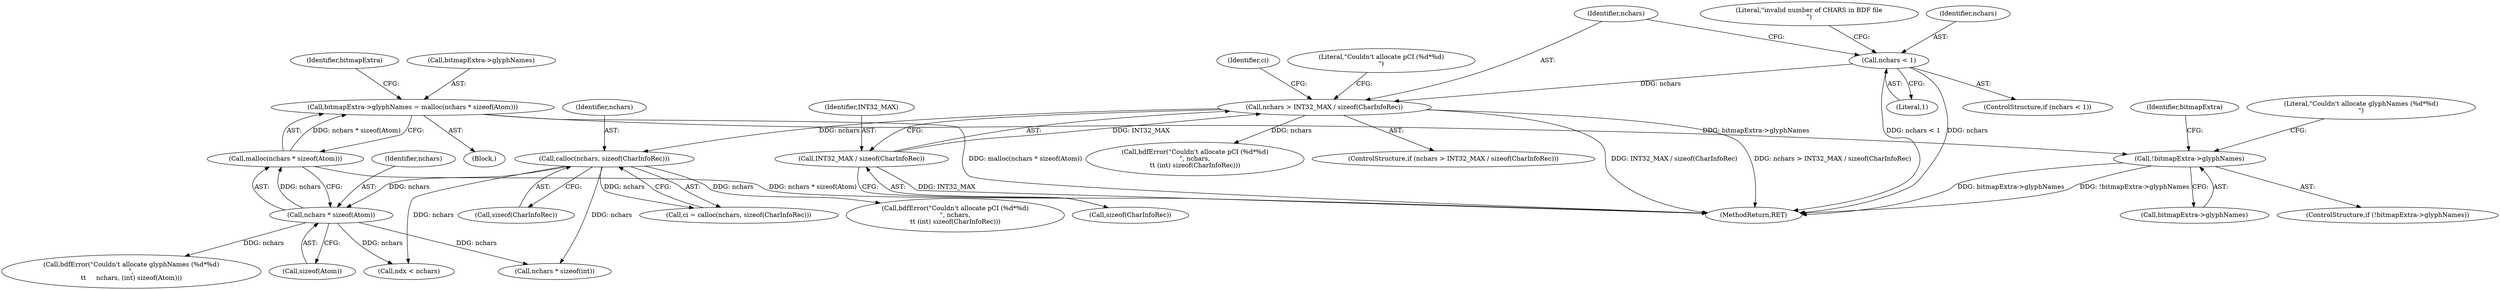 digraph "0_libxfont_4d024ac10f964f6bd372ae0dd14f02772a6e5f63@API" {
"1000269" [label="(Call,bitmapExtra->glyphNames = malloc(nchars * sizeof(Atom)))"];
"1000273" [label="(Call,malloc(nchars * sizeof(Atom)))"];
"1000274" [label="(Call,nchars * sizeof(Atom))"];
"1000245" [label="(Call,calloc(nchars, sizeof(CharInfoRec)))"];
"1000228" [label="(Call,nchars > INT32_MAX / sizeof(CharInfoRec))"];
"1000219" [label="(Call,nchars < 1)"];
"1000230" [label="(Call,INT32_MAX / sizeof(CharInfoRec))"];
"1000279" [label="(Call,!bitmapExtra->glyphNames)"];
"1000284" [label="(Call,bdfError(\"Couldn't allocate glyphNames (%d*%d)\n\",\n\t\t     nchars, (int) sizeof(Atom)))"];
"1000274" [label="(Call,nchars * sizeof(Atom))"];
"1000300" [label="(Call,nchars * sizeof(int))"];
"1000219" [label="(Call,nchars < 1)"];
"1000230" [label="(Call,INT32_MAX / sizeof(CharInfoRec))"];
"1000275" [label="(Identifier,nchars)"];
"1001224" [label="(MethodReturn,RET)"];
"1000273" [label="(Call,malloc(nchars * sizeof(Atom)))"];
"1000280" [label="(Call,bitmapExtra->glyphNames)"];
"1000276" [label="(Call,sizeof(Atom))"];
"1000227" [label="(ControlStructure,if (nchars > INT32_MAX / sizeof(CharInfoRec)))"];
"1000278" [label="(ControlStructure,if (!bitmapExtra->glyphNames))"];
"1000228" [label="(Call,nchars > INT32_MAX / sizeof(CharInfoRec))"];
"1000221" [label="(Literal,1)"];
"1000224" [label="(Literal,\"invalid number of CHARS in BDF file\n\")"];
"1000281" [label="(Identifier,bitmapExtra)"];
"1000218" [label="(ControlStructure,if (nchars < 1))"];
"1000231" [label="(Identifier,INT32_MAX)"];
"1000293" [label="(Identifier,bitmapExtra)"];
"1000285" [label="(Literal,\"Couldn't allocate glyphNames (%d*%d)\n\")"];
"1000247" [label="(Call,sizeof(CharInfoRec))"];
"1000270" [label="(Call,bitmapExtra->glyphNames)"];
"1000220" [label="(Identifier,nchars)"];
"1000361" [label="(Call,ndx < nchars)"];
"1000246" [label="(Identifier,nchars)"];
"1000245" [label="(Call,calloc(nchars, sizeof(CharInfoRec)))"];
"1000269" [label="(Call,bitmapExtra->glyphNames = malloc(nchars * sizeof(Atom)))"];
"1000244" [label="(Identifier,ci)"];
"1000232" [label="(Call,sizeof(CharInfoRec))"];
"1000279" [label="(Call,!bitmapExtra->glyphNames)"];
"1000243" [label="(Call,ci = calloc(nchars, sizeof(CharInfoRec)))"];
"1000253" [label="(Call,bdfError(\"Couldn't allocate pCI (%d*%d)\n\", nchars,\n\t\t (int) sizeof(CharInfoRec)))"];
"1000235" [label="(Call,bdfError(\"Couldn't allocate pCI (%d*%d)\n\", nchars,\n\t\t (int) sizeof(CharInfoRec)))"];
"1000236" [label="(Literal,\"Couldn't allocate pCI (%d*%d)\n\")"];
"1000268" [label="(Block,)"];
"1000229" [label="(Identifier,nchars)"];
"1000269" -> "1000268"  [label="AST: "];
"1000269" -> "1000273"  [label="CFG: "];
"1000270" -> "1000269"  [label="AST: "];
"1000273" -> "1000269"  [label="AST: "];
"1000281" -> "1000269"  [label="CFG: "];
"1000269" -> "1001224"  [label="DDG: malloc(nchars * sizeof(Atom))"];
"1000273" -> "1000269"  [label="DDG: nchars * sizeof(Atom)"];
"1000269" -> "1000279"  [label="DDG: bitmapExtra->glyphNames"];
"1000273" -> "1000274"  [label="CFG: "];
"1000274" -> "1000273"  [label="AST: "];
"1000273" -> "1001224"  [label="DDG: nchars * sizeof(Atom)"];
"1000274" -> "1000273"  [label="DDG: nchars"];
"1000274" -> "1000276"  [label="CFG: "];
"1000275" -> "1000274"  [label="AST: "];
"1000276" -> "1000274"  [label="AST: "];
"1000245" -> "1000274"  [label="DDG: nchars"];
"1000274" -> "1000284"  [label="DDG: nchars"];
"1000274" -> "1000300"  [label="DDG: nchars"];
"1000274" -> "1000361"  [label="DDG: nchars"];
"1000245" -> "1000243"  [label="AST: "];
"1000245" -> "1000247"  [label="CFG: "];
"1000246" -> "1000245"  [label="AST: "];
"1000247" -> "1000245"  [label="AST: "];
"1000243" -> "1000245"  [label="CFG: "];
"1000245" -> "1000243"  [label="DDG: nchars"];
"1000228" -> "1000245"  [label="DDG: nchars"];
"1000245" -> "1000253"  [label="DDG: nchars"];
"1000245" -> "1000300"  [label="DDG: nchars"];
"1000245" -> "1000361"  [label="DDG: nchars"];
"1000228" -> "1000227"  [label="AST: "];
"1000228" -> "1000230"  [label="CFG: "];
"1000229" -> "1000228"  [label="AST: "];
"1000230" -> "1000228"  [label="AST: "];
"1000236" -> "1000228"  [label="CFG: "];
"1000244" -> "1000228"  [label="CFG: "];
"1000228" -> "1001224"  [label="DDG: nchars > INT32_MAX / sizeof(CharInfoRec)"];
"1000228" -> "1001224"  [label="DDG: INT32_MAX / sizeof(CharInfoRec)"];
"1000219" -> "1000228"  [label="DDG: nchars"];
"1000230" -> "1000228"  [label="DDG: INT32_MAX"];
"1000228" -> "1000235"  [label="DDG: nchars"];
"1000219" -> "1000218"  [label="AST: "];
"1000219" -> "1000221"  [label="CFG: "];
"1000220" -> "1000219"  [label="AST: "];
"1000221" -> "1000219"  [label="AST: "];
"1000224" -> "1000219"  [label="CFG: "];
"1000229" -> "1000219"  [label="CFG: "];
"1000219" -> "1001224"  [label="DDG: nchars < 1"];
"1000219" -> "1001224"  [label="DDG: nchars"];
"1000230" -> "1000232"  [label="CFG: "];
"1000231" -> "1000230"  [label="AST: "];
"1000232" -> "1000230"  [label="AST: "];
"1000230" -> "1001224"  [label="DDG: INT32_MAX"];
"1000279" -> "1000278"  [label="AST: "];
"1000279" -> "1000280"  [label="CFG: "];
"1000280" -> "1000279"  [label="AST: "];
"1000285" -> "1000279"  [label="CFG: "];
"1000293" -> "1000279"  [label="CFG: "];
"1000279" -> "1001224"  [label="DDG: bitmapExtra->glyphNames"];
"1000279" -> "1001224"  [label="DDG: !bitmapExtra->glyphNames"];
}
